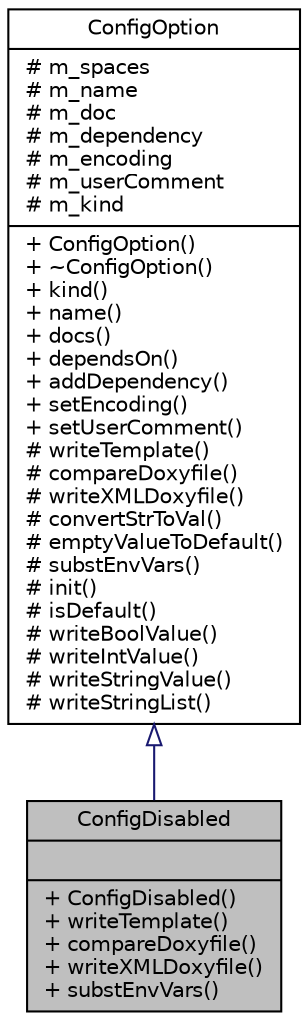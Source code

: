 digraph "ConfigDisabled"
{
 // LATEX_PDF_SIZE
  edge [fontname="Helvetica",fontsize="10",labelfontname="Helvetica",labelfontsize="10"];
  node [fontname="Helvetica",fontsize="10",shape=record];
  Node1 [label="{ConfigDisabled\n||+ ConfigDisabled()\l+ writeTemplate()\l+ compareDoxyfile()\l+ writeXMLDoxyfile()\l+ substEnvVars()\l}",height=0.2,width=0.4,color="black", fillcolor="grey75", style="filled", fontcolor="black",tooltip=" "];
  Node2 -> Node1 [dir="back",color="midnightblue",fontsize="10",style="solid",arrowtail="onormal"];
  Node2 [label="{ConfigOption\n|# m_spaces\l# m_name\l# m_doc\l# m_dependency\l# m_encoding\l# m_userComment\l# m_kind\l|+ ConfigOption()\l+ ~ConfigOption()\l+ kind()\l+ name()\l+ docs()\l+ dependsOn()\l+ addDependency()\l+ setEncoding()\l+ setUserComment()\l# writeTemplate()\l# compareDoxyfile()\l# writeXMLDoxyfile()\l# convertStrToVal()\l# emptyValueToDefault()\l# substEnvVars()\l# init()\l# isDefault()\l# writeBoolValue()\l# writeIntValue()\l# writeStringValue()\l# writeStringList()\l}",height=0.2,width=0.4,color="black", fillcolor="white", style="filled",URL="$classConfigOption.html",tooltip=" "];
}
